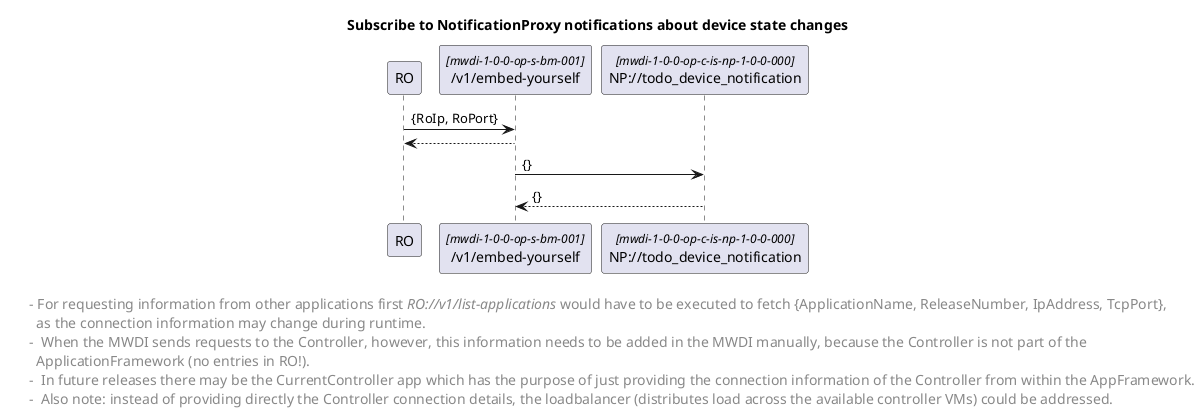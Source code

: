 @startuml
skinparam responseMessageBelowArrow true
skinparam guillemet [ ]
skinparam participant {
  StereotypeFontSize 12  
}

title Subscribe to NotificationProxy notifications about device state changes

'participants
participant "RO" as ro
participant "/v1/embed-yourself" as mwdi <<mwdi-1-0-0-op-s-bm-001>>
participant "NP://todo_device_notification" as npsubscribedev <<mwdi-1-0-0-op-c-is-np-1-0-0-000>>

ro -> mwdi: {RoIp, RoPort}
mwdi --> ro

mwdi -> npsubscribedev: {}
npsubscribedev --> mwdi: {}


left footer 

\t- For requesting information from other applications first <i>RO://v1/list-applications</i> would have to be executed to fetch {ApplicationName, ReleaseNumber, IpAddress, TcpPort}, 
\t  as the connection information may change during runtime.
\t-  When the MWDI sends requests to the Controller, however, this information needs to be added in the MWDI manually, because the Controller is not part of the 
\t  ApplicationFramework (no entries in RO!). 
\t-  In future releases there may be the CurrentController app which has the purpose of just providing the connection information of the Controller from within the AppFramework.
\t-  Also note: instead of providing directly the Controller connection details, the loadbalancer (distributes load across the available controller VMs) could be addressed.
end footer


<style>
footer {
  HorizontalAlignment left
  FontSize 14
}
</style>


@enduml